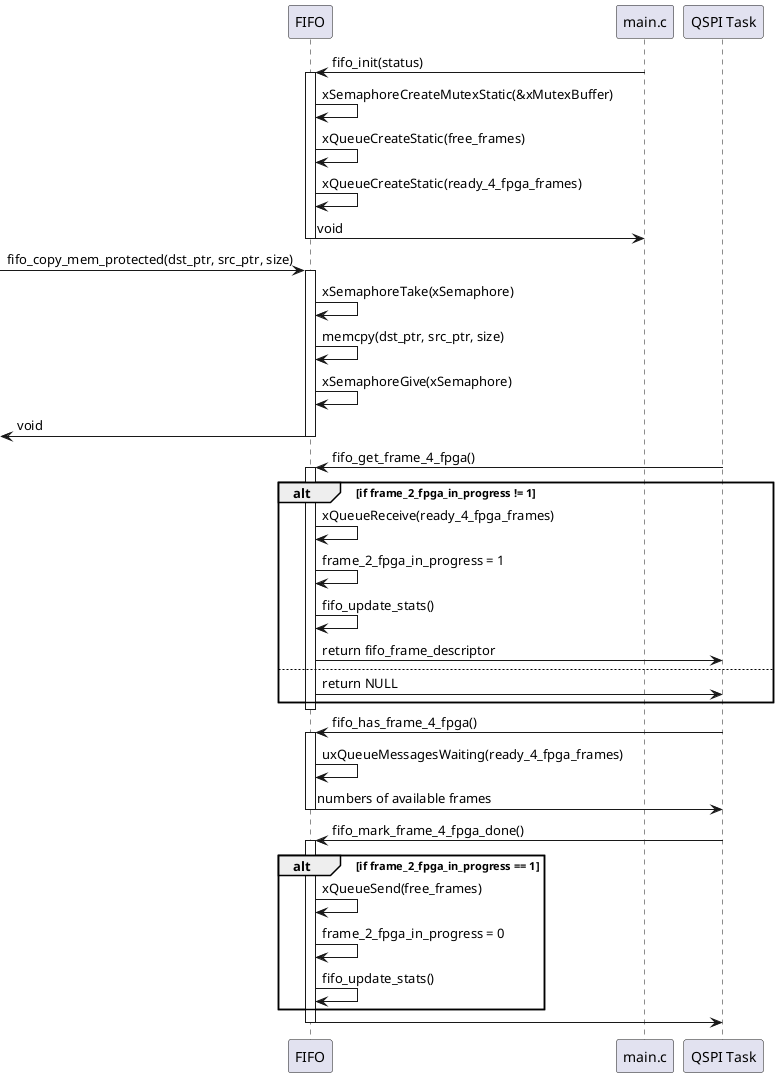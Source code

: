 @startuml

participant "FIFO" as System
participant "main.c" as Main
participant "QSPI Task" as QSPI

Main -> System: fifo_init(status)
activate System
System -> System: xSemaphoreCreateMutexStatic(&xMutexBuffer)
System -> System: xQueueCreateStatic(free_frames)
System -> System: xQueueCreateStatic(ready_4_fpga_frames)
System -> Main : void
deactivate System


-> System: fifo_copy_mem_protected(dst_ptr, src_ptr, size)
activate System
System -> System: xSemaphoreTake(xSemaphore)
System -> System: memcpy(dst_ptr, src_ptr, size)
System -> System: xSemaphoreGive(xSemaphore)
<- System : void
deactivate System

QSPI -> System: fifo_get_frame_4_fpga()
activate System
alt if frame_2_fpga_in_progress != 1
    System -> System: xQueueReceive(ready_4_fpga_frames)
    System -> System: frame_2_fpga_in_progress = 1
    System -> System: fifo_update_stats()
    System -> QSPI: return fifo_frame_descriptor
else
    System -> QSPI: return NULL
end
deactivate System

QSPI -> System: fifo_has_frame_4_fpga()
activate System
System -> System: uxQueueMessagesWaiting(ready_4_fpga_frames)
System -> QSPI : numbers of available frames
deactivate System

QSPI -> System: fifo_mark_frame_4_fpga_done()
activate System
alt if frame_2_fpga_in_progress == 1
    System -> System: xQueueSend(free_frames)
    System -> System: frame_2_fpga_in_progress = 0
    System -> System: fifo_update_stats()
end
System -> QSPI
deactivate System

@enduml